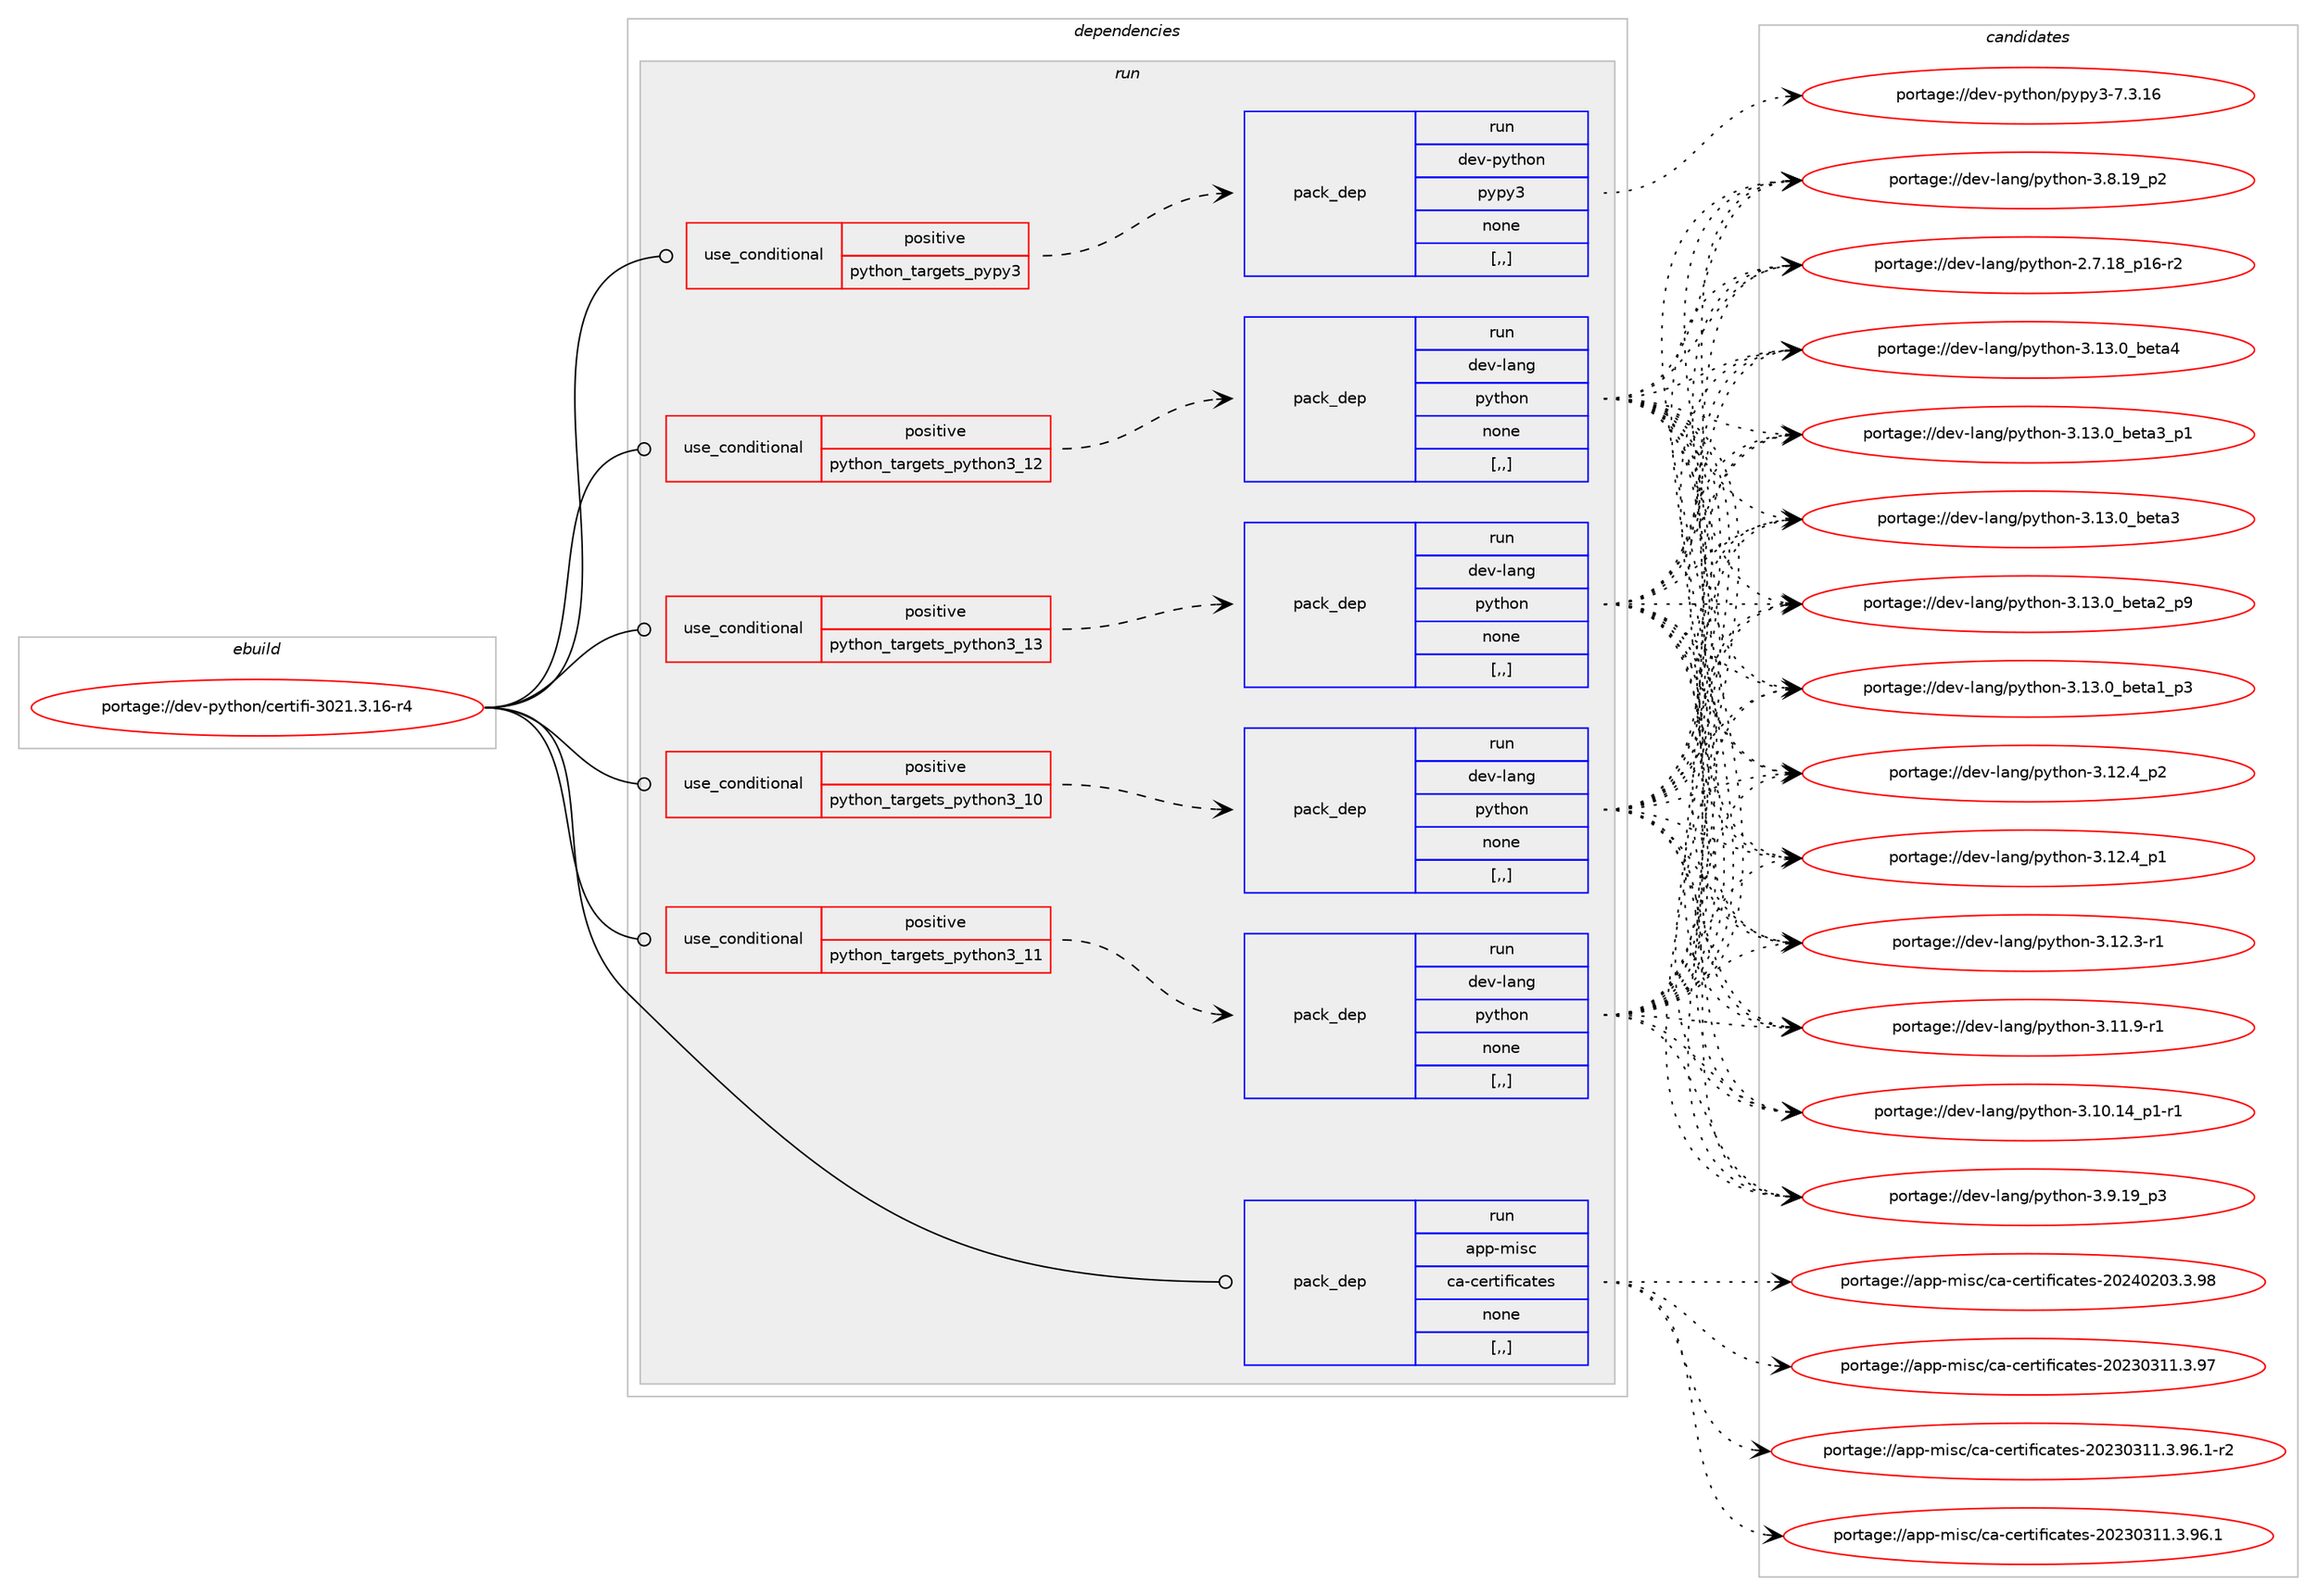 digraph prolog {

# *************
# Graph options
# *************

newrank=true;
concentrate=true;
compound=true;
graph [rankdir=LR,fontname=Helvetica,fontsize=10,ranksep=1.5];#, ranksep=2.5, nodesep=0.2];
edge  [arrowhead=vee];
node  [fontname=Helvetica,fontsize=10];

# **********
# The ebuild
# **********

subgraph cluster_leftcol {
color=gray;
label=<<i>ebuild</i>>;
id [label="portage://dev-python/certifi-3021.3.16-r4", color=red, width=4, href="../dev-python/certifi-3021.3.16-r4.svg"];
}

# ****************
# The dependencies
# ****************

subgraph cluster_midcol {
color=gray;
label=<<i>dependencies</i>>;
subgraph cluster_compile {
fillcolor="#eeeeee";
style=filled;
label=<<i>compile</i>>;
}
subgraph cluster_compileandrun {
fillcolor="#eeeeee";
style=filled;
label=<<i>compile and run</i>>;
}
subgraph cluster_run {
fillcolor="#eeeeee";
style=filled;
label=<<i>run</i>>;
subgraph cond31662 {
dependency143757 [label=<<TABLE BORDER="0" CELLBORDER="1" CELLSPACING="0" CELLPADDING="4"><TR><TD ROWSPAN="3" CELLPADDING="10">use_conditional</TD></TR><TR><TD>positive</TD></TR><TR><TD>python_targets_pypy3</TD></TR></TABLE>>, shape=none, color=red];
subgraph pack110848 {
dependency143758 [label=<<TABLE BORDER="0" CELLBORDER="1" CELLSPACING="0" CELLPADDING="4" WIDTH="220"><TR><TD ROWSPAN="6" CELLPADDING="30">pack_dep</TD></TR><TR><TD WIDTH="110">run</TD></TR><TR><TD>dev-python</TD></TR><TR><TD>pypy3</TD></TR><TR><TD>none</TD></TR><TR><TD>[,,]</TD></TR></TABLE>>, shape=none, color=blue];
}
dependency143757:e -> dependency143758:w [weight=20,style="dashed",arrowhead="vee"];
}
id:e -> dependency143757:w [weight=20,style="solid",arrowhead="odot"];
subgraph cond31663 {
dependency143759 [label=<<TABLE BORDER="0" CELLBORDER="1" CELLSPACING="0" CELLPADDING="4"><TR><TD ROWSPAN="3" CELLPADDING="10">use_conditional</TD></TR><TR><TD>positive</TD></TR><TR><TD>python_targets_python3_10</TD></TR></TABLE>>, shape=none, color=red];
subgraph pack110849 {
dependency143760 [label=<<TABLE BORDER="0" CELLBORDER="1" CELLSPACING="0" CELLPADDING="4" WIDTH="220"><TR><TD ROWSPAN="6" CELLPADDING="30">pack_dep</TD></TR><TR><TD WIDTH="110">run</TD></TR><TR><TD>dev-lang</TD></TR><TR><TD>python</TD></TR><TR><TD>none</TD></TR><TR><TD>[,,]</TD></TR></TABLE>>, shape=none, color=blue];
}
dependency143759:e -> dependency143760:w [weight=20,style="dashed",arrowhead="vee"];
}
id:e -> dependency143759:w [weight=20,style="solid",arrowhead="odot"];
subgraph cond31664 {
dependency143761 [label=<<TABLE BORDER="0" CELLBORDER="1" CELLSPACING="0" CELLPADDING="4"><TR><TD ROWSPAN="3" CELLPADDING="10">use_conditional</TD></TR><TR><TD>positive</TD></TR><TR><TD>python_targets_python3_11</TD></TR></TABLE>>, shape=none, color=red];
subgraph pack110850 {
dependency143762 [label=<<TABLE BORDER="0" CELLBORDER="1" CELLSPACING="0" CELLPADDING="4" WIDTH="220"><TR><TD ROWSPAN="6" CELLPADDING="30">pack_dep</TD></TR><TR><TD WIDTH="110">run</TD></TR><TR><TD>dev-lang</TD></TR><TR><TD>python</TD></TR><TR><TD>none</TD></TR><TR><TD>[,,]</TD></TR></TABLE>>, shape=none, color=blue];
}
dependency143761:e -> dependency143762:w [weight=20,style="dashed",arrowhead="vee"];
}
id:e -> dependency143761:w [weight=20,style="solid",arrowhead="odot"];
subgraph cond31665 {
dependency143763 [label=<<TABLE BORDER="0" CELLBORDER="1" CELLSPACING="0" CELLPADDING="4"><TR><TD ROWSPAN="3" CELLPADDING="10">use_conditional</TD></TR><TR><TD>positive</TD></TR><TR><TD>python_targets_python3_12</TD></TR></TABLE>>, shape=none, color=red];
subgraph pack110851 {
dependency143764 [label=<<TABLE BORDER="0" CELLBORDER="1" CELLSPACING="0" CELLPADDING="4" WIDTH="220"><TR><TD ROWSPAN="6" CELLPADDING="30">pack_dep</TD></TR><TR><TD WIDTH="110">run</TD></TR><TR><TD>dev-lang</TD></TR><TR><TD>python</TD></TR><TR><TD>none</TD></TR><TR><TD>[,,]</TD></TR></TABLE>>, shape=none, color=blue];
}
dependency143763:e -> dependency143764:w [weight=20,style="dashed",arrowhead="vee"];
}
id:e -> dependency143763:w [weight=20,style="solid",arrowhead="odot"];
subgraph cond31666 {
dependency143765 [label=<<TABLE BORDER="0" CELLBORDER="1" CELLSPACING="0" CELLPADDING="4"><TR><TD ROWSPAN="3" CELLPADDING="10">use_conditional</TD></TR><TR><TD>positive</TD></TR><TR><TD>python_targets_python3_13</TD></TR></TABLE>>, shape=none, color=red];
subgraph pack110852 {
dependency143766 [label=<<TABLE BORDER="0" CELLBORDER="1" CELLSPACING="0" CELLPADDING="4" WIDTH="220"><TR><TD ROWSPAN="6" CELLPADDING="30">pack_dep</TD></TR><TR><TD WIDTH="110">run</TD></TR><TR><TD>dev-lang</TD></TR><TR><TD>python</TD></TR><TR><TD>none</TD></TR><TR><TD>[,,]</TD></TR></TABLE>>, shape=none, color=blue];
}
dependency143765:e -> dependency143766:w [weight=20,style="dashed",arrowhead="vee"];
}
id:e -> dependency143765:w [weight=20,style="solid",arrowhead="odot"];
subgraph pack110853 {
dependency143767 [label=<<TABLE BORDER="0" CELLBORDER="1" CELLSPACING="0" CELLPADDING="4" WIDTH="220"><TR><TD ROWSPAN="6" CELLPADDING="30">pack_dep</TD></TR><TR><TD WIDTH="110">run</TD></TR><TR><TD>app-misc</TD></TR><TR><TD>ca-certificates</TD></TR><TR><TD>none</TD></TR><TR><TD>[,,]</TD></TR></TABLE>>, shape=none, color=blue];
}
id:e -> dependency143767:w [weight=20,style="solid",arrowhead="odot"];
}
}

# **************
# The candidates
# **************

subgraph cluster_choices {
rank=same;
color=gray;
label=<<i>candidates</i>>;

subgraph choice110848 {
color=black;
nodesep=1;
choice10010111845112121116104111110471121211121215145554651464954 [label="portage://dev-python/pypy3-7.3.16", color=red, width=4,href="../dev-python/pypy3-7.3.16.svg"];
dependency143758:e -> choice10010111845112121116104111110471121211121215145554651464954:w [style=dotted,weight="100"];
}
subgraph choice110849 {
color=black;
nodesep=1;
choice1001011184510897110103471121211161041111104551464951464895981011169752 [label="portage://dev-lang/python-3.13.0_beta4", color=red, width=4,href="../dev-lang/python-3.13.0_beta4.svg"];
choice10010111845108971101034711212111610411111045514649514648959810111697519511249 [label="portage://dev-lang/python-3.13.0_beta3_p1", color=red, width=4,href="../dev-lang/python-3.13.0_beta3_p1.svg"];
choice1001011184510897110103471121211161041111104551464951464895981011169751 [label="portage://dev-lang/python-3.13.0_beta3", color=red, width=4,href="../dev-lang/python-3.13.0_beta3.svg"];
choice10010111845108971101034711212111610411111045514649514648959810111697509511257 [label="portage://dev-lang/python-3.13.0_beta2_p9", color=red, width=4,href="../dev-lang/python-3.13.0_beta2_p9.svg"];
choice10010111845108971101034711212111610411111045514649514648959810111697499511251 [label="portage://dev-lang/python-3.13.0_beta1_p3", color=red, width=4,href="../dev-lang/python-3.13.0_beta1_p3.svg"];
choice100101118451089711010347112121116104111110455146495046529511250 [label="portage://dev-lang/python-3.12.4_p2", color=red, width=4,href="../dev-lang/python-3.12.4_p2.svg"];
choice100101118451089711010347112121116104111110455146495046529511249 [label="portage://dev-lang/python-3.12.4_p1", color=red, width=4,href="../dev-lang/python-3.12.4_p1.svg"];
choice100101118451089711010347112121116104111110455146495046514511449 [label="portage://dev-lang/python-3.12.3-r1", color=red, width=4,href="../dev-lang/python-3.12.3-r1.svg"];
choice100101118451089711010347112121116104111110455146494946574511449 [label="portage://dev-lang/python-3.11.9-r1", color=red, width=4,href="../dev-lang/python-3.11.9-r1.svg"];
choice100101118451089711010347112121116104111110455146494846495295112494511449 [label="portage://dev-lang/python-3.10.14_p1-r1", color=red, width=4,href="../dev-lang/python-3.10.14_p1-r1.svg"];
choice100101118451089711010347112121116104111110455146574649579511251 [label="portage://dev-lang/python-3.9.19_p3", color=red, width=4,href="../dev-lang/python-3.9.19_p3.svg"];
choice100101118451089711010347112121116104111110455146564649579511250 [label="portage://dev-lang/python-3.8.19_p2", color=red, width=4,href="../dev-lang/python-3.8.19_p2.svg"];
choice100101118451089711010347112121116104111110455046554649569511249544511450 [label="portage://dev-lang/python-2.7.18_p16-r2", color=red, width=4,href="../dev-lang/python-2.7.18_p16-r2.svg"];
dependency143760:e -> choice1001011184510897110103471121211161041111104551464951464895981011169752:w [style=dotted,weight="100"];
dependency143760:e -> choice10010111845108971101034711212111610411111045514649514648959810111697519511249:w [style=dotted,weight="100"];
dependency143760:e -> choice1001011184510897110103471121211161041111104551464951464895981011169751:w [style=dotted,weight="100"];
dependency143760:e -> choice10010111845108971101034711212111610411111045514649514648959810111697509511257:w [style=dotted,weight="100"];
dependency143760:e -> choice10010111845108971101034711212111610411111045514649514648959810111697499511251:w [style=dotted,weight="100"];
dependency143760:e -> choice100101118451089711010347112121116104111110455146495046529511250:w [style=dotted,weight="100"];
dependency143760:e -> choice100101118451089711010347112121116104111110455146495046529511249:w [style=dotted,weight="100"];
dependency143760:e -> choice100101118451089711010347112121116104111110455146495046514511449:w [style=dotted,weight="100"];
dependency143760:e -> choice100101118451089711010347112121116104111110455146494946574511449:w [style=dotted,weight="100"];
dependency143760:e -> choice100101118451089711010347112121116104111110455146494846495295112494511449:w [style=dotted,weight="100"];
dependency143760:e -> choice100101118451089711010347112121116104111110455146574649579511251:w [style=dotted,weight="100"];
dependency143760:e -> choice100101118451089711010347112121116104111110455146564649579511250:w [style=dotted,weight="100"];
dependency143760:e -> choice100101118451089711010347112121116104111110455046554649569511249544511450:w [style=dotted,weight="100"];
}
subgraph choice110850 {
color=black;
nodesep=1;
choice1001011184510897110103471121211161041111104551464951464895981011169752 [label="portage://dev-lang/python-3.13.0_beta4", color=red, width=4,href="../dev-lang/python-3.13.0_beta4.svg"];
choice10010111845108971101034711212111610411111045514649514648959810111697519511249 [label="portage://dev-lang/python-3.13.0_beta3_p1", color=red, width=4,href="../dev-lang/python-3.13.0_beta3_p1.svg"];
choice1001011184510897110103471121211161041111104551464951464895981011169751 [label="portage://dev-lang/python-3.13.0_beta3", color=red, width=4,href="../dev-lang/python-3.13.0_beta3.svg"];
choice10010111845108971101034711212111610411111045514649514648959810111697509511257 [label="portage://dev-lang/python-3.13.0_beta2_p9", color=red, width=4,href="../dev-lang/python-3.13.0_beta2_p9.svg"];
choice10010111845108971101034711212111610411111045514649514648959810111697499511251 [label="portage://dev-lang/python-3.13.0_beta1_p3", color=red, width=4,href="../dev-lang/python-3.13.0_beta1_p3.svg"];
choice100101118451089711010347112121116104111110455146495046529511250 [label="portage://dev-lang/python-3.12.4_p2", color=red, width=4,href="../dev-lang/python-3.12.4_p2.svg"];
choice100101118451089711010347112121116104111110455146495046529511249 [label="portage://dev-lang/python-3.12.4_p1", color=red, width=4,href="../dev-lang/python-3.12.4_p1.svg"];
choice100101118451089711010347112121116104111110455146495046514511449 [label="portage://dev-lang/python-3.12.3-r1", color=red, width=4,href="../dev-lang/python-3.12.3-r1.svg"];
choice100101118451089711010347112121116104111110455146494946574511449 [label="portage://dev-lang/python-3.11.9-r1", color=red, width=4,href="../dev-lang/python-3.11.9-r1.svg"];
choice100101118451089711010347112121116104111110455146494846495295112494511449 [label="portage://dev-lang/python-3.10.14_p1-r1", color=red, width=4,href="../dev-lang/python-3.10.14_p1-r1.svg"];
choice100101118451089711010347112121116104111110455146574649579511251 [label="portage://dev-lang/python-3.9.19_p3", color=red, width=4,href="../dev-lang/python-3.9.19_p3.svg"];
choice100101118451089711010347112121116104111110455146564649579511250 [label="portage://dev-lang/python-3.8.19_p2", color=red, width=4,href="../dev-lang/python-3.8.19_p2.svg"];
choice100101118451089711010347112121116104111110455046554649569511249544511450 [label="portage://dev-lang/python-2.7.18_p16-r2", color=red, width=4,href="../dev-lang/python-2.7.18_p16-r2.svg"];
dependency143762:e -> choice1001011184510897110103471121211161041111104551464951464895981011169752:w [style=dotted,weight="100"];
dependency143762:e -> choice10010111845108971101034711212111610411111045514649514648959810111697519511249:w [style=dotted,weight="100"];
dependency143762:e -> choice1001011184510897110103471121211161041111104551464951464895981011169751:w [style=dotted,weight="100"];
dependency143762:e -> choice10010111845108971101034711212111610411111045514649514648959810111697509511257:w [style=dotted,weight="100"];
dependency143762:e -> choice10010111845108971101034711212111610411111045514649514648959810111697499511251:w [style=dotted,weight="100"];
dependency143762:e -> choice100101118451089711010347112121116104111110455146495046529511250:w [style=dotted,weight="100"];
dependency143762:e -> choice100101118451089711010347112121116104111110455146495046529511249:w [style=dotted,weight="100"];
dependency143762:e -> choice100101118451089711010347112121116104111110455146495046514511449:w [style=dotted,weight="100"];
dependency143762:e -> choice100101118451089711010347112121116104111110455146494946574511449:w [style=dotted,weight="100"];
dependency143762:e -> choice100101118451089711010347112121116104111110455146494846495295112494511449:w [style=dotted,weight="100"];
dependency143762:e -> choice100101118451089711010347112121116104111110455146574649579511251:w [style=dotted,weight="100"];
dependency143762:e -> choice100101118451089711010347112121116104111110455146564649579511250:w [style=dotted,weight="100"];
dependency143762:e -> choice100101118451089711010347112121116104111110455046554649569511249544511450:w [style=dotted,weight="100"];
}
subgraph choice110851 {
color=black;
nodesep=1;
choice1001011184510897110103471121211161041111104551464951464895981011169752 [label="portage://dev-lang/python-3.13.0_beta4", color=red, width=4,href="../dev-lang/python-3.13.0_beta4.svg"];
choice10010111845108971101034711212111610411111045514649514648959810111697519511249 [label="portage://dev-lang/python-3.13.0_beta3_p1", color=red, width=4,href="../dev-lang/python-3.13.0_beta3_p1.svg"];
choice1001011184510897110103471121211161041111104551464951464895981011169751 [label="portage://dev-lang/python-3.13.0_beta3", color=red, width=4,href="../dev-lang/python-3.13.0_beta3.svg"];
choice10010111845108971101034711212111610411111045514649514648959810111697509511257 [label="portage://dev-lang/python-3.13.0_beta2_p9", color=red, width=4,href="../dev-lang/python-3.13.0_beta2_p9.svg"];
choice10010111845108971101034711212111610411111045514649514648959810111697499511251 [label="portage://dev-lang/python-3.13.0_beta1_p3", color=red, width=4,href="../dev-lang/python-3.13.0_beta1_p3.svg"];
choice100101118451089711010347112121116104111110455146495046529511250 [label="portage://dev-lang/python-3.12.4_p2", color=red, width=4,href="../dev-lang/python-3.12.4_p2.svg"];
choice100101118451089711010347112121116104111110455146495046529511249 [label="portage://dev-lang/python-3.12.4_p1", color=red, width=4,href="../dev-lang/python-3.12.4_p1.svg"];
choice100101118451089711010347112121116104111110455146495046514511449 [label="portage://dev-lang/python-3.12.3-r1", color=red, width=4,href="../dev-lang/python-3.12.3-r1.svg"];
choice100101118451089711010347112121116104111110455146494946574511449 [label="portage://dev-lang/python-3.11.9-r1", color=red, width=4,href="../dev-lang/python-3.11.9-r1.svg"];
choice100101118451089711010347112121116104111110455146494846495295112494511449 [label="portage://dev-lang/python-3.10.14_p1-r1", color=red, width=4,href="../dev-lang/python-3.10.14_p1-r1.svg"];
choice100101118451089711010347112121116104111110455146574649579511251 [label="portage://dev-lang/python-3.9.19_p3", color=red, width=4,href="../dev-lang/python-3.9.19_p3.svg"];
choice100101118451089711010347112121116104111110455146564649579511250 [label="portage://dev-lang/python-3.8.19_p2", color=red, width=4,href="../dev-lang/python-3.8.19_p2.svg"];
choice100101118451089711010347112121116104111110455046554649569511249544511450 [label="portage://dev-lang/python-2.7.18_p16-r2", color=red, width=4,href="../dev-lang/python-2.7.18_p16-r2.svg"];
dependency143764:e -> choice1001011184510897110103471121211161041111104551464951464895981011169752:w [style=dotted,weight="100"];
dependency143764:e -> choice10010111845108971101034711212111610411111045514649514648959810111697519511249:w [style=dotted,weight="100"];
dependency143764:e -> choice1001011184510897110103471121211161041111104551464951464895981011169751:w [style=dotted,weight="100"];
dependency143764:e -> choice10010111845108971101034711212111610411111045514649514648959810111697509511257:w [style=dotted,weight="100"];
dependency143764:e -> choice10010111845108971101034711212111610411111045514649514648959810111697499511251:w [style=dotted,weight="100"];
dependency143764:e -> choice100101118451089711010347112121116104111110455146495046529511250:w [style=dotted,weight="100"];
dependency143764:e -> choice100101118451089711010347112121116104111110455146495046529511249:w [style=dotted,weight="100"];
dependency143764:e -> choice100101118451089711010347112121116104111110455146495046514511449:w [style=dotted,weight="100"];
dependency143764:e -> choice100101118451089711010347112121116104111110455146494946574511449:w [style=dotted,weight="100"];
dependency143764:e -> choice100101118451089711010347112121116104111110455146494846495295112494511449:w [style=dotted,weight="100"];
dependency143764:e -> choice100101118451089711010347112121116104111110455146574649579511251:w [style=dotted,weight="100"];
dependency143764:e -> choice100101118451089711010347112121116104111110455146564649579511250:w [style=dotted,weight="100"];
dependency143764:e -> choice100101118451089711010347112121116104111110455046554649569511249544511450:w [style=dotted,weight="100"];
}
subgraph choice110852 {
color=black;
nodesep=1;
choice1001011184510897110103471121211161041111104551464951464895981011169752 [label="portage://dev-lang/python-3.13.0_beta4", color=red, width=4,href="../dev-lang/python-3.13.0_beta4.svg"];
choice10010111845108971101034711212111610411111045514649514648959810111697519511249 [label="portage://dev-lang/python-3.13.0_beta3_p1", color=red, width=4,href="../dev-lang/python-3.13.0_beta3_p1.svg"];
choice1001011184510897110103471121211161041111104551464951464895981011169751 [label="portage://dev-lang/python-3.13.0_beta3", color=red, width=4,href="../dev-lang/python-3.13.0_beta3.svg"];
choice10010111845108971101034711212111610411111045514649514648959810111697509511257 [label="portage://dev-lang/python-3.13.0_beta2_p9", color=red, width=4,href="../dev-lang/python-3.13.0_beta2_p9.svg"];
choice10010111845108971101034711212111610411111045514649514648959810111697499511251 [label="portage://dev-lang/python-3.13.0_beta1_p3", color=red, width=4,href="../dev-lang/python-3.13.0_beta1_p3.svg"];
choice100101118451089711010347112121116104111110455146495046529511250 [label="portage://dev-lang/python-3.12.4_p2", color=red, width=4,href="../dev-lang/python-3.12.4_p2.svg"];
choice100101118451089711010347112121116104111110455146495046529511249 [label="portage://dev-lang/python-3.12.4_p1", color=red, width=4,href="../dev-lang/python-3.12.4_p1.svg"];
choice100101118451089711010347112121116104111110455146495046514511449 [label="portage://dev-lang/python-3.12.3-r1", color=red, width=4,href="../dev-lang/python-3.12.3-r1.svg"];
choice100101118451089711010347112121116104111110455146494946574511449 [label="portage://dev-lang/python-3.11.9-r1", color=red, width=4,href="../dev-lang/python-3.11.9-r1.svg"];
choice100101118451089711010347112121116104111110455146494846495295112494511449 [label="portage://dev-lang/python-3.10.14_p1-r1", color=red, width=4,href="../dev-lang/python-3.10.14_p1-r1.svg"];
choice100101118451089711010347112121116104111110455146574649579511251 [label="portage://dev-lang/python-3.9.19_p3", color=red, width=4,href="../dev-lang/python-3.9.19_p3.svg"];
choice100101118451089711010347112121116104111110455146564649579511250 [label="portage://dev-lang/python-3.8.19_p2", color=red, width=4,href="../dev-lang/python-3.8.19_p2.svg"];
choice100101118451089711010347112121116104111110455046554649569511249544511450 [label="portage://dev-lang/python-2.7.18_p16-r2", color=red, width=4,href="../dev-lang/python-2.7.18_p16-r2.svg"];
dependency143766:e -> choice1001011184510897110103471121211161041111104551464951464895981011169752:w [style=dotted,weight="100"];
dependency143766:e -> choice10010111845108971101034711212111610411111045514649514648959810111697519511249:w [style=dotted,weight="100"];
dependency143766:e -> choice1001011184510897110103471121211161041111104551464951464895981011169751:w [style=dotted,weight="100"];
dependency143766:e -> choice10010111845108971101034711212111610411111045514649514648959810111697509511257:w [style=dotted,weight="100"];
dependency143766:e -> choice10010111845108971101034711212111610411111045514649514648959810111697499511251:w [style=dotted,weight="100"];
dependency143766:e -> choice100101118451089711010347112121116104111110455146495046529511250:w [style=dotted,weight="100"];
dependency143766:e -> choice100101118451089711010347112121116104111110455146495046529511249:w [style=dotted,weight="100"];
dependency143766:e -> choice100101118451089711010347112121116104111110455146495046514511449:w [style=dotted,weight="100"];
dependency143766:e -> choice100101118451089711010347112121116104111110455146494946574511449:w [style=dotted,weight="100"];
dependency143766:e -> choice100101118451089711010347112121116104111110455146494846495295112494511449:w [style=dotted,weight="100"];
dependency143766:e -> choice100101118451089711010347112121116104111110455146574649579511251:w [style=dotted,weight="100"];
dependency143766:e -> choice100101118451089711010347112121116104111110455146564649579511250:w [style=dotted,weight="100"];
dependency143766:e -> choice100101118451089711010347112121116104111110455046554649569511249544511450:w [style=dotted,weight="100"];
}
subgraph choice110853 {
color=black;
nodesep=1;
choice971121124510910511599479997459910111411610510210599971161011154550485052485048514651465756 [label="portage://app-misc/ca-certificates-20240203.3.98", color=red, width=4,href="../app-misc/ca-certificates-20240203.3.98.svg"];
choice971121124510910511599479997459910111411610510210599971161011154550485051485149494651465755 [label="portage://app-misc/ca-certificates-20230311.3.97", color=red, width=4,href="../app-misc/ca-certificates-20230311.3.97.svg"];
choice97112112451091051159947999745991011141161051021059997116101115455048505148514949465146575446494511450 [label="portage://app-misc/ca-certificates-20230311.3.96.1-r2", color=red, width=4,href="../app-misc/ca-certificates-20230311.3.96.1-r2.svg"];
choice9711211245109105115994799974599101114116105102105999711610111545504850514851494946514657544649 [label="portage://app-misc/ca-certificates-20230311.3.96.1", color=red, width=4,href="../app-misc/ca-certificates-20230311.3.96.1.svg"];
dependency143767:e -> choice971121124510910511599479997459910111411610510210599971161011154550485052485048514651465756:w [style=dotted,weight="100"];
dependency143767:e -> choice971121124510910511599479997459910111411610510210599971161011154550485051485149494651465755:w [style=dotted,weight="100"];
dependency143767:e -> choice97112112451091051159947999745991011141161051021059997116101115455048505148514949465146575446494511450:w [style=dotted,weight="100"];
dependency143767:e -> choice9711211245109105115994799974599101114116105102105999711610111545504850514851494946514657544649:w [style=dotted,weight="100"];
}
}

}
